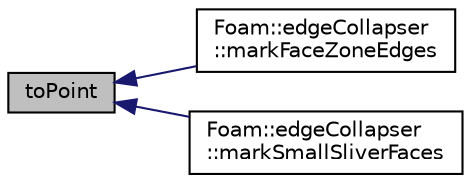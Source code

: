 digraph "toPoint"
{
  bgcolor="transparent";
  edge [fontname="Helvetica",fontsize="10",labelfontname="Helvetica",labelfontsize="10"];
  node [fontname="Helvetica",fontsize="10",shape=record];
  rankdir="LR";
  Node1 [label="toPoint",height=0.2,width=0.4,color="black", fillcolor="grey75", style="filled", fontcolor="black"];
  Node1 -> Node2 [dir="back",color="midnightblue",fontsize="10",style="solid",fontname="Helvetica"];
  Node2 [label="Foam::edgeCollapser\l::markFaceZoneEdges",height=0.2,width=0.4,color="black",URL="$a00607.html#a7de8f50d7835bc1777673cf6298f0e44",tooltip="Marks edges in the faceZone indirectPatchFaces for collapse. "];
  Node1 -> Node3 [dir="back",color="midnightblue",fontsize="10",style="solid",fontname="Helvetica"];
  Node3 [label="Foam::edgeCollapser\l::markSmallSliverFaces",height=0.2,width=0.4,color="black",URL="$a00607.html#a7fbc0dc4ceb5f6640ade13df5fc3cc6e",tooltip="Find small faces and sliver faces in the mesh and mark the. "];
}

